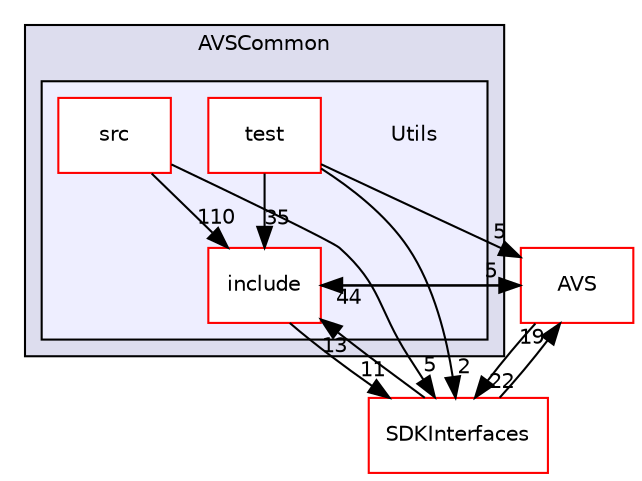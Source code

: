 digraph "/workplace/avs-device-sdk/AVSCommon/Utils" {
  compound=true
  node [ fontsize="10", fontname="Helvetica"];
  edge [ labelfontsize="10", labelfontname="Helvetica"];
  subgraph clusterdir_13e65effb2bde530b17b3d5eefcd0266 {
    graph [ bgcolor="#ddddee", pencolor="black", label="AVSCommon" fontname="Helvetica", fontsize="10", URL="dir_13e65effb2bde530b17b3d5eefcd0266.html"]
  subgraph clusterdir_49dd3d9ac5586189aa170bac46425b9c {
    graph [ bgcolor="#eeeeff", pencolor="black", label="" URL="dir_49dd3d9ac5586189aa170bac46425b9c.html"];
    dir_49dd3d9ac5586189aa170bac46425b9c [shape=plaintext label="Utils"];
    dir_957fc395b73dfe8b64ee3f74464f588a [shape=box label="include" color="red" fillcolor="white" style="filled" URL="dir_957fc395b73dfe8b64ee3f74464f588a.html"];
    dir_93a54634d0ab52618b36b15672961616 [shape=box label="src" color="red" fillcolor="white" style="filled" URL="dir_93a54634d0ab52618b36b15672961616.html"];
    dir_2d9894417dd95d1842540bac6666188a [shape=box label="test" color="red" fillcolor="white" style="filled" URL="dir_2d9894417dd95d1842540bac6666188a.html"];
  }
  }
  dir_80711c2a226d5fced33fce22558d3784 [shape=box label="AVS" fillcolor="white" style="filled" color="red" URL="dir_80711c2a226d5fced33fce22558d3784.html"];
  dir_97afc8111b754cf401b73024f872f45d [shape=box label="SDKInterfaces" fillcolor="white" style="filled" color="red" URL="dir_97afc8111b754cf401b73024f872f45d.html"];
  dir_80711c2a226d5fced33fce22558d3784->dir_97afc8111b754cf401b73024f872f45d [headlabel="22", labeldistance=1.5 headhref="dir_000043_000016.html"];
  dir_80711c2a226d5fced33fce22558d3784->dir_957fc395b73dfe8b64ee3f74464f588a [headlabel="44", labeldistance=1.5 headhref="dir_000043_000080.html"];
  dir_2d9894417dd95d1842540bac6666188a->dir_80711c2a226d5fced33fce22558d3784 [headlabel="5", labeldistance=1.5 headhref="dir_000062_000043.html"];
  dir_2d9894417dd95d1842540bac6666188a->dir_97afc8111b754cf401b73024f872f45d [headlabel="2", labeldistance=1.5 headhref="dir_000062_000016.html"];
  dir_2d9894417dd95d1842540bac6666188a->dir_957fc395b73dfe8b64ee3f74464f588a [headlabel="35", labeldistance=1.5 headhref="dir_000062_000080.html"];
  dir_97afc8111b754cf401b73024f872f45d->dir_80711c2a226d5fced33fce22558d3784 [headlabel="19", labeldistance=1.5 headhref="dir_000016_000043.html"];
  dir_97afc8111b754cf401b73024f872f45d->dir_957fc395b73dfe8b64ee3f74464f588a [headlabel="13", labeldistance=1.5 headhref="dir_000016_000080.html"];
  dir_93a54634d0ab52618b36b15672961616->dir_97afc8111b754cf401b73024f872f45d [headlabel="5", labeldistance=1.5 headhref="dir_000106_000016.html"];
  dir_93a54634d0ab52618b36b15672961616->dir_957fc395b73dfe8b64ee3f74464f588a [headlabel="110", labeldistance=1.5 headhref="dir_000106_000080.html"];
  dir_957fc395b73dfe8b64ee3f74464f588a->dir_80711c2a226d5fced33fce22558d3784 [headlabel="5", labeldistance=1.5 headhref="dir_000080_000043.html"];
  dir_957fc395b73dfe8b64ee3f74464f588a->dir_97afc8111b754cf401b73024f872f45d [headlabel="11", labeldistance=1.5 headhref="dir_000080_000016.html"];
}
